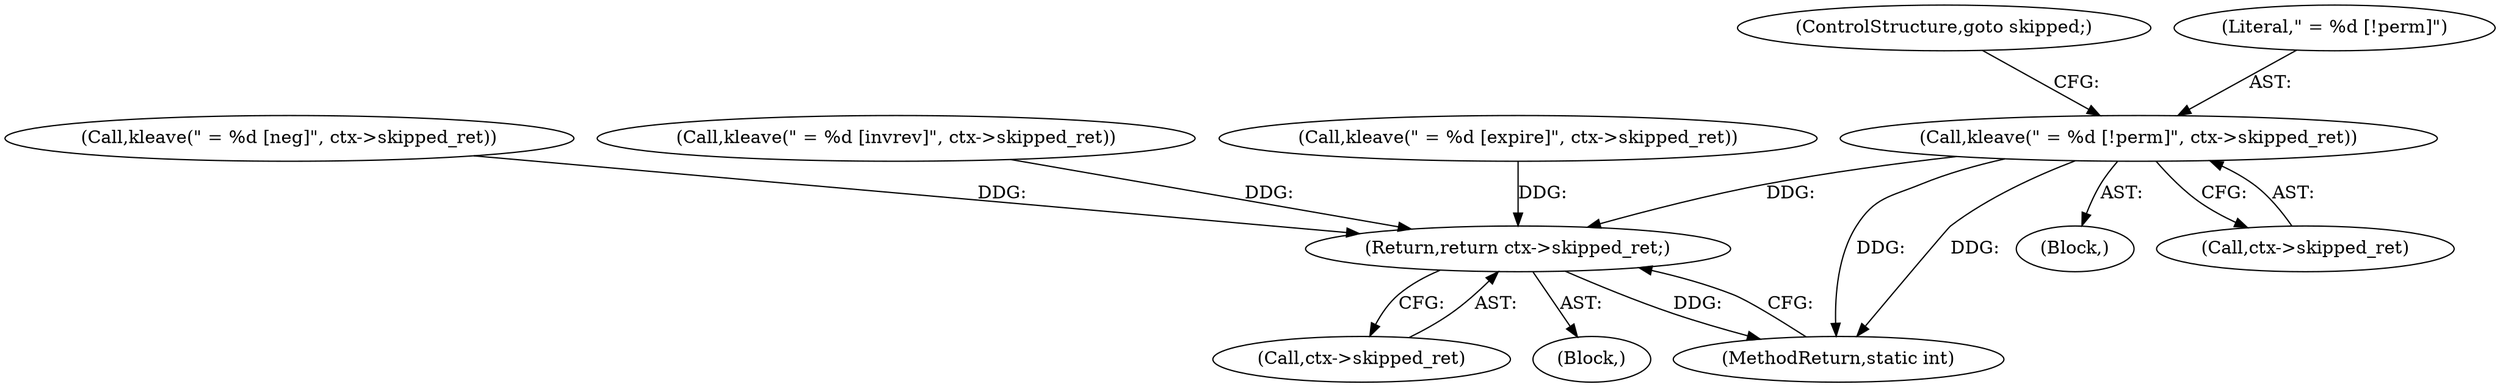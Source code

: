 digraph "0_linux_363b02dab09b3226f3bd1420dad9c72b79a42a76_11@pointer" {
"1000260" [label="(Call,kleave(\" = %d [!perm]\", ctx->skipped_ret))"];
"1000304" [label="(Return,return ctx->skipped_ret;)"];
"1000284" [label="(Call,kleave(\" = %d [neg]\", ctx->skipped_ret))"];
"1000260" [label="(Call,kleave(\" = %d [!perm]\", ctx->skipped_ret))"];
"1000265" [label="(ControlStructure,goto skipped;)"];
"1000178" [label="(Call,kleave(\" = %d [invrev]\", ctx->skipped_ret))"];
"1000305" [label="(Call,ctx->skipped_ret)"];
"1000109" [label="(Block,)"];
"1000308" [label="(MethodReturn,static int)"];
"1000252" [label="(Block,)"];
"1000213" [label="(Call,kleave(\" = %d [expire]\", ctx->skipped_ret))"];
"1000261" [label="(Literal,\" = %d [!perm]\")"];
"1000262" [label="(Call,ctx->skipped_ret)"];
"1000304" [label="(Return,return ctx->skipped_ret;)"];
"1000260" -> "1000252"  [label="AST: "];
"1000260" -> "1000262"  [label="CFG: "];
"1000261" -> "1000260"  [label="AST: "];
"1000262" -> "1000260"  [label="AST: "];
"1000265" -> "1000260"  [label="CFG: "];
"1000260" -> "1000308"  [label="DDG: "];
"1000260" -> "1000308"  [label="DDG: "];
"1000260" -> "1000304"  [label="DDG: "];
"1000304" -> "1000109"  [label="AST: "];
"1000304" -> "1000305"  [label="CFG: "];
"1000305" -> "1000304"  [label="AST: "];
"1000308" -> "1000304"  [label="CFG: "];
"1000304" -> "1000308"  [label="DDG: "];
"1000284" -> "1000304"  [label="DDG: "];
"1000178" -> "1000304"  [label="DDG: "];
"1000213" -> "1000304"  [label="DDG: "];
}
